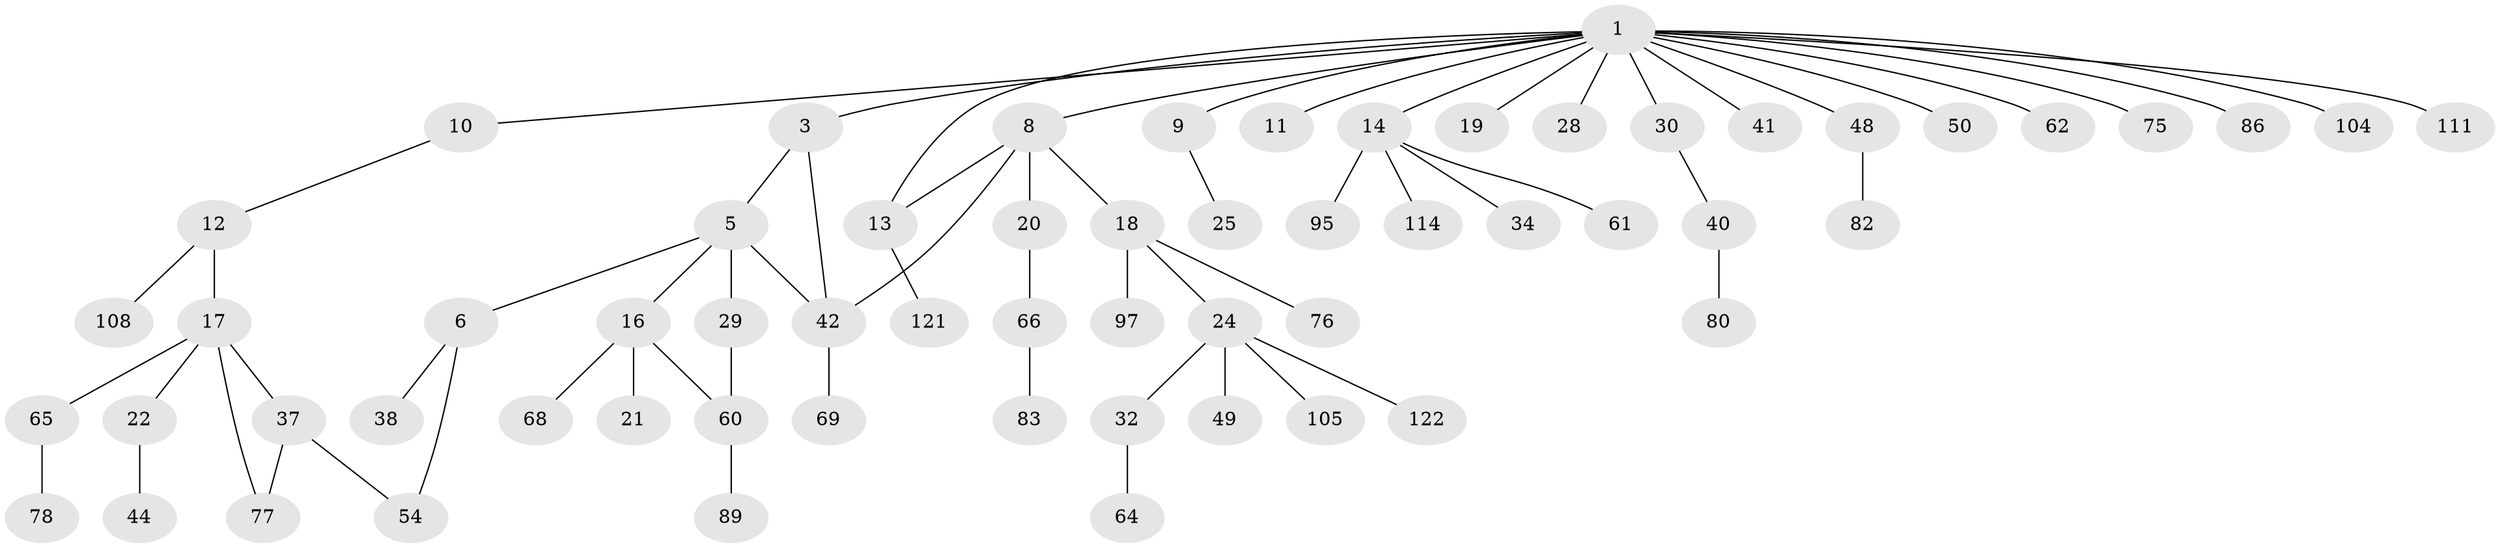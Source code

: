 // original degree distribution, {4: 0.07317073170731707, 10: 0.008130081300813009, 3: 0.1951219512195122, 5: 0.04065040650406504, 2: 0.23577235772357724, 1: 0.44715447154471544}
// Generated by graph-tools (version 1.1) at 2025/13/03/09/25 04:13:32]
// undirected, 61 vertices, 66 edges
graph export_dot {
graph [start="1"]
  node [color=gray90,style=filled];
  1 [super="+2"];
  3 [super="+35"];
  5 [super="+7"];
  6 [super="+31+55"];
  8 [super="+15+39"];
  9 [super="+74"];
  10 [super="+72"];
  11 [super="+93+57"];
  12;
  13;
  14 [super="+23"];
  16 [super="+88"];
  17 [super="+33"];
  18 [super="+67+59"];
  19 [super="+112"];
  20;
  21 [super="+103+81"];
  22;
  24 [super="+26+119+58"];
  25;
  28 [super="+45"];
  29;
  30;
  32 [super="+51"];
  34 [super="+43"];
  37 [super="+99+46"];
  38 [super="+70+115"];
  40 [super="+85"];
  41;
  42 [super="+47+52"];
  44 [super="+106+92"];
  48 [super="+101+71+56"];
  49;
  50;
  54;
  60 [super="+79+110"];
  61;
  62;
  64;
  65;
  66 [super="+73"];
  68;
  69;
  75;
  76;
  77;
  78;
  80 [super="+84"];
  82 [super="+96"];
  83;
  86 [super="+123+90"];
  89;
  95;
  97 [super="+98"];
  104;
  105;
  108;
  111;
  114;
  121;
  122;
  1 -- 8;
  1 -- 9;
  1 -- 30;
  1 -- 3;
  1 -- 10;
  1 -- 75;
  1 -- 11;
  1 -- 13;
  1 -- 14;
  1 -- 19;
  1 -- 86;
  1 -- 28;
  1 -- 104;
  1 -- 41;
  1 -- 111;
  1 -- 48;
  1 -- 50;
  1 -- 62;
  3 -- 5;
  3 -- 42;
  5 -- 6;
  5 -- 16;
  5 -- 42;
  5 -- 29;
  6 -- 38;
  6 -- 54;
  8 -- 18;
  8 -- 20;
  8 -- 13;
  8 -- 42;
  9 -- 25;
  10 -- 12;
  12 -- 17;
  12 -- 108;
  13 -- 121;
  14 -- 34;
  14 -- 61;
  14 -- 114;
  14 -- 95;
  16 -- 21;
  16 -- 68;
  16 -- 60;
  17 -- 22;
  17 -- 65;
  17 -- 37;
  17 -- 77;
  18 -- 24;
  18 -- 97;
  18 -- 76;
  20 -- 66;
  22 -- 44;
  24 -- 32;
  24 -- 49;
  24 -- 122;
  24 -- 105;
  29 -- 60;
  30 -- 40;
  32 -- 64;
  37 -- 77;
  37 -- 54;
  40 -- 80;
  42 -- 69;
  48 -- 82;
  60 -- 89;
  65 -- 78;
  66 -- 83;
}
